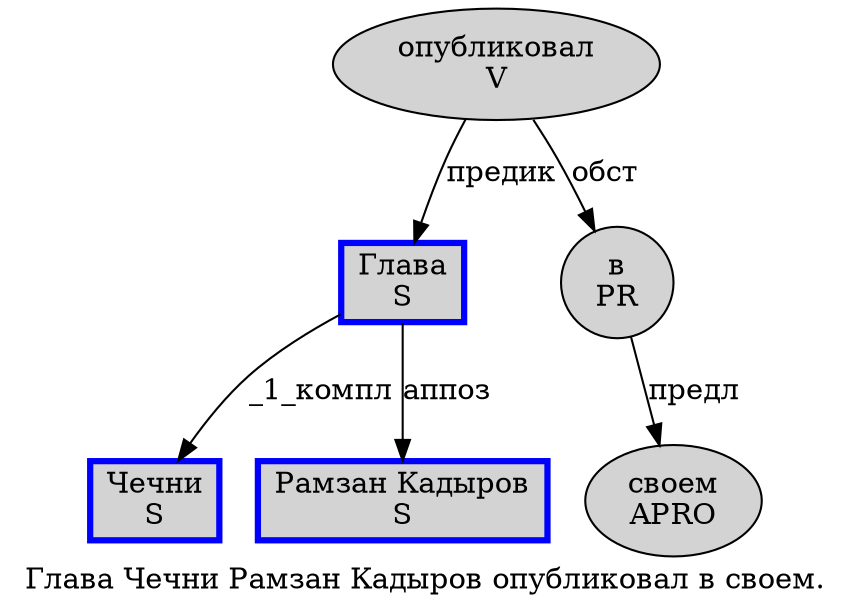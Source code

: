 digraph SENTENCE_344 {
	graph [label="Глава Чечни Рамзан Кадыров опубликовал в своем."]
	node [style=filled]
		0 [label="Глава
S" color=blue fillcolor=lightgray penwidth=3 shape=box]
		1 [label="Чечни
S" color=blue fillcolor=lightgray penwidth=3 shape=box]
		2 [label="Рамзан Кадыров
S" color=blue fillcolor=lightgray penwidth=3 shape=box]
		3 [label="опубликовал
V" color="" fillcolor=lightgray penwidth=1 shape=ellipse]
		4 [label="в
PR" color="" fillcolor=lightgray penwidth=1 shape=ellipse]
		5 [label="своем
APRO" color="" fillcolor=lightgray penwidth=1 shape=ellipse]
			3 -> 0 [label="предик"]
			3 -> 4 [label="обст"]
			0 -> 1 [label="_1_компл"]
			0 -> 2 [label="аппоз"]
			4 -> 5 [label="предл"]
}